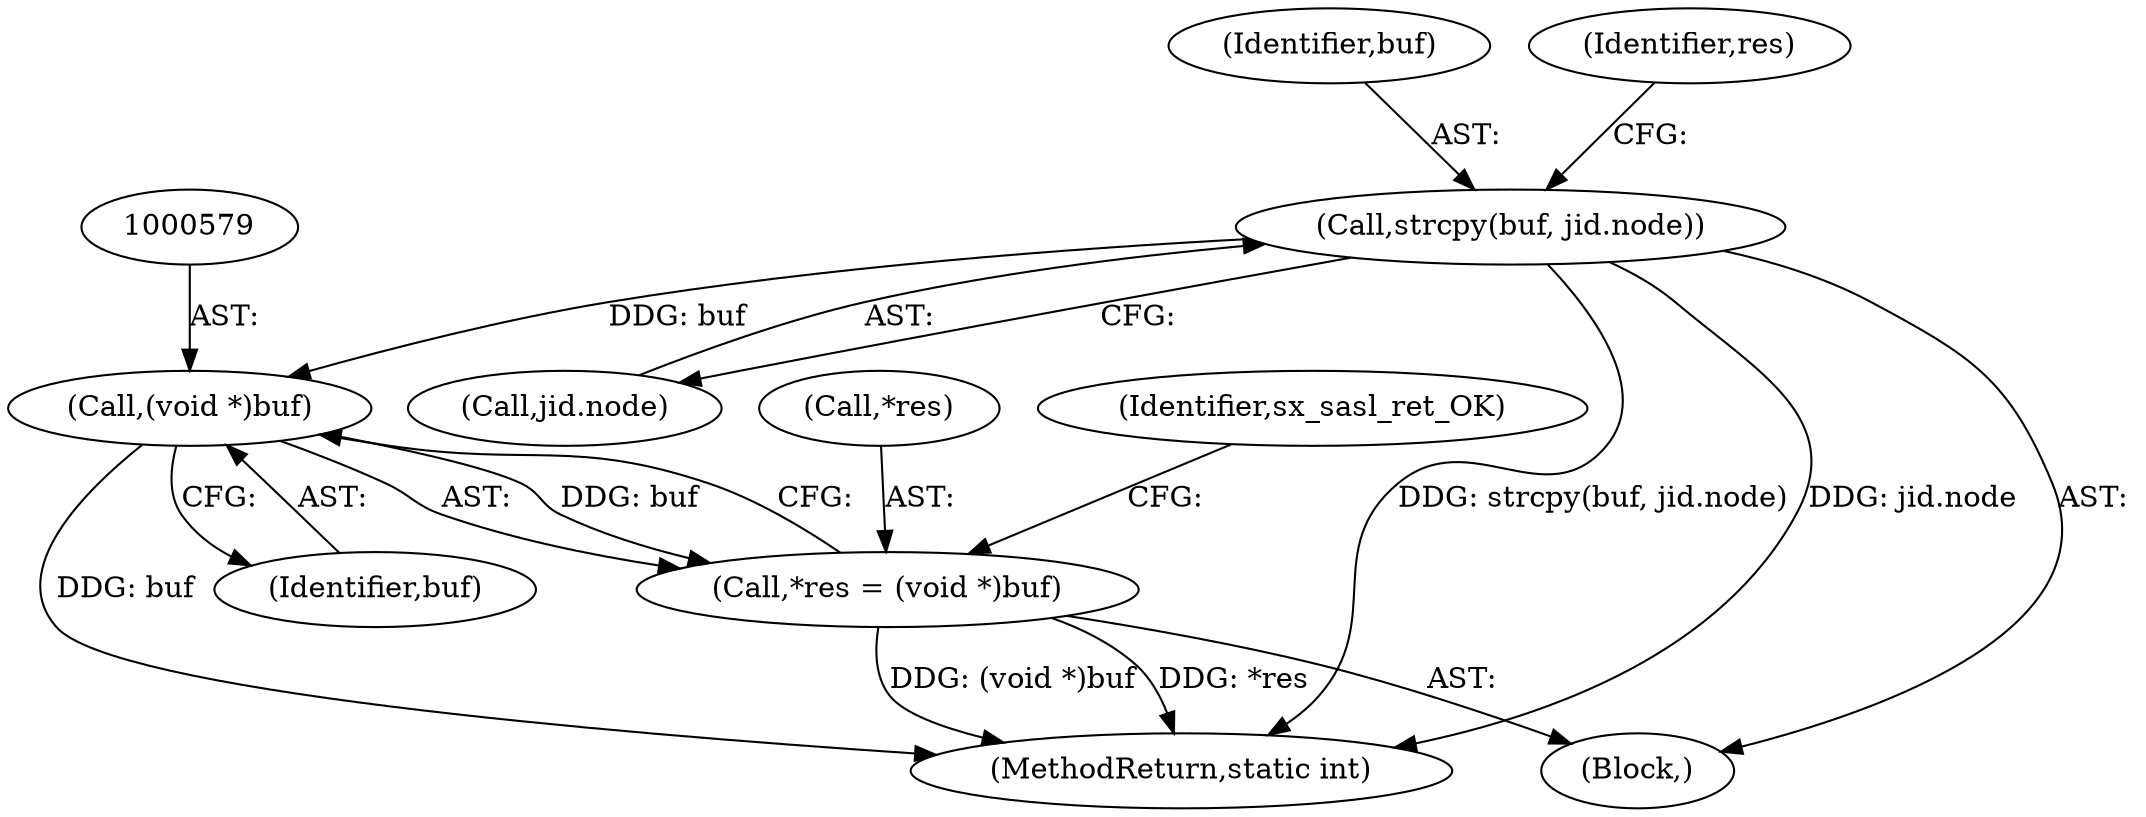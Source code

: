 digraph "0_jabberd2_8416ae54ecefa670534f27a31db71d048b9c7f16@API" {
"1000570" [label="(Call,strcpy(buf, jid.node))"];
"1000578" [label="(Call,(void *)buf)"];
"1000575" [label="(Call,*res = (void *)buf)"];
"1000572" [label="(Call,jid.node)"];
"1000578" [label="(Call,(void *)buf)"];
"1000576" [label="(Call,*res)"];
"1000571" [label="(Identifier,buf)"];
"1000582" [label="(Identifier,sx_sasl_ret_OK)"];
"1000167" [label="(Block,)"];
"1000580" [label="(Identifier,buf)"];
"1000577" [label="(Identifier,res)"];
"1000570" [label="(Call,strcpy(buf, jid.node))"];
"1000766" [label="(MethodReturn,static int)"];
"1000575" [label="(Call,*res = (void *)buf)"];
"1000570" -> "1000167"  [label="AST: "];
"1000570" -> "1000572"  [label="CFG: "];
"1000571" -> "1000570"  [label="AST: "];
"1000572" -> "1000570"  [label="AST: "];
"1000577" -> "1000570"  [label="CFG: "];
"1000570" -> "1000766"  [label="DDG: jid.node"];
"1000570" -> "1000766"  [label="DDG: strcpy(buf, jid.node)"];
"1000570" -> "1000578"  [label="DDG: buf"];
"1000578" -> "1000575"  [label="AST: "];
"1000578" -> "1000580"  [label="CFG: "];
"1000579" -> "1000578"  [label="AST: "];
"1000580" -> "1000578"  [label="AST: "];
"1000575" -> "1000578"  [label="CFG: "];
"1000578" -> "1000766"  [label="DDG: buf"];
"1000578" -> "1000575"  [label="DDG: buf"];
"1000575" -> "1000167"  [label="AST: "];
"1000576" -> "1000575"  [label="AST: "];
"1000582" -> "1000575"  [label="CFG: "];
"1000575" -> "1000766"  [label="DDG: (void *)buf"];
"1000575" -> "1000766"  [label="DDG: *res"];
}
